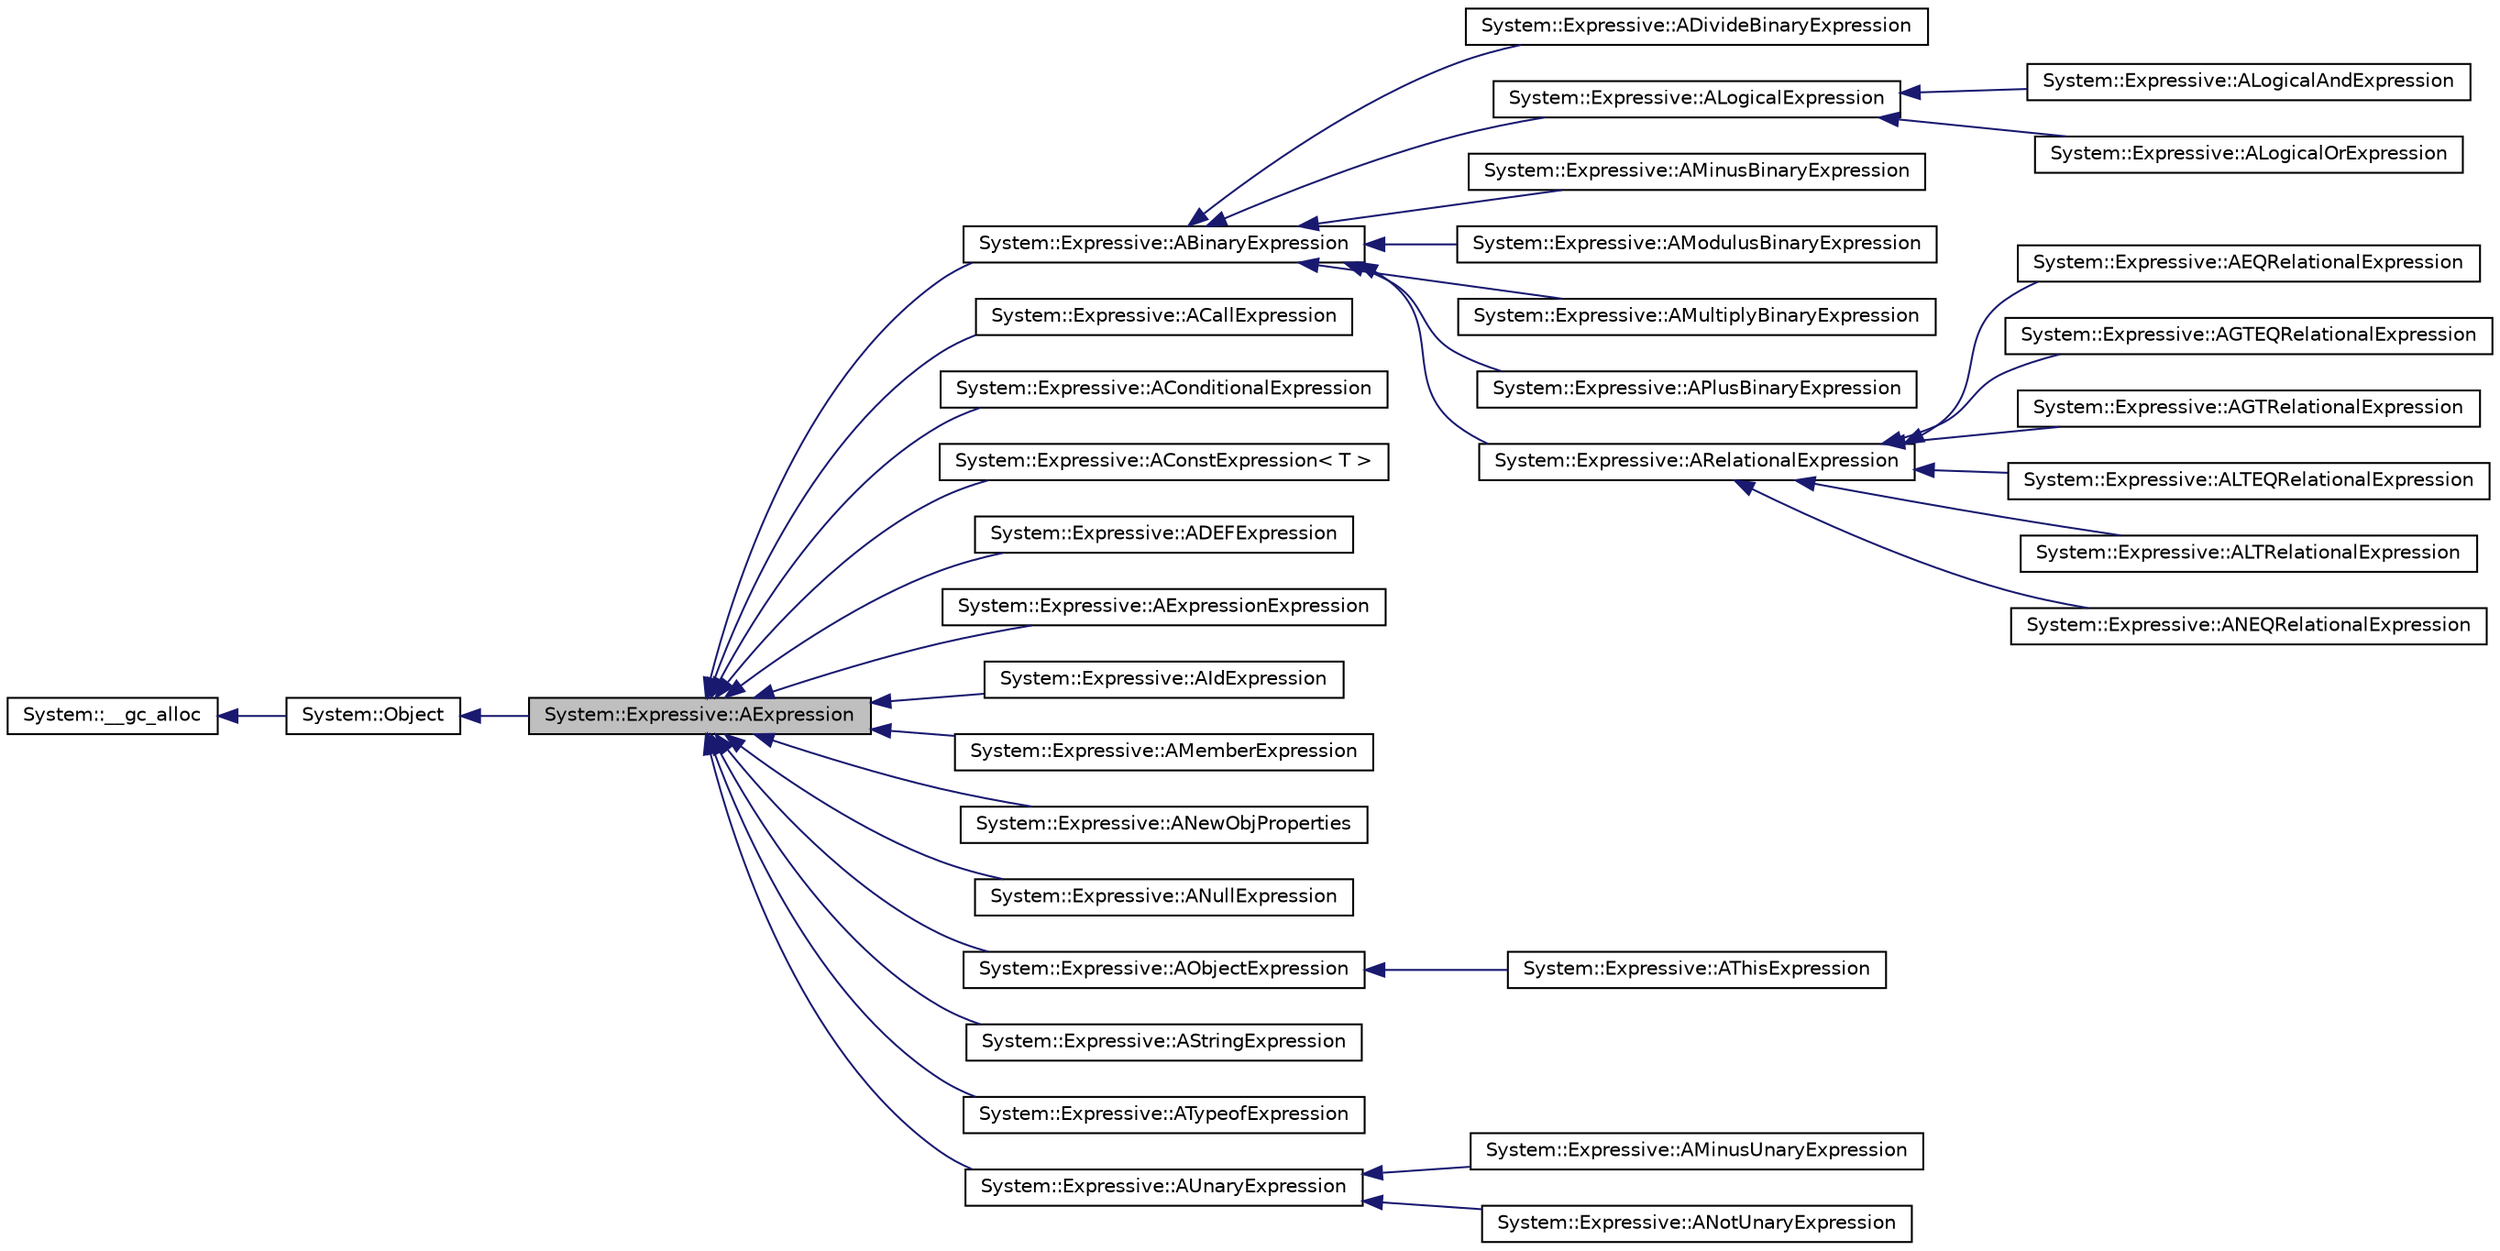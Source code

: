 digraph G
{
  edge [fontname="Helvetica",fontsize="10",labelfontname="Helvetica",labelfontsize="10"];
  node [fontname="Helvetica",fontsize="10",shape=record];
  rankdir="LR";
  Node1 [label="System::Expressive::AExpression",height=0.2,width=0.4,color="black", fillcolor="grey75", style="filled" fontcolor="black"];
  Node2 -> Node1 [dir="back",color="midnightblue",fontsize="10",style="solid",fontname="Helvetica"];
  Node2 [label="System::Object",height=0.2,width=0.4,color="black", fillcolor="white", style="filled",URL="$class_system_1_1_object.html"];
  Node3 -> Node2 [dir="back",color="midnightblue",fontsize="10",style="solid",fontname="Helvetica"];
  Node3 [label="System::__gc_alloc",height=0.2,width=0.4,color="black", fillcolor="white", style="filled",URL="$class_system_1_1____gc__alloc.html"];
  Node1 -> Node4 [dir="back",color="midnightblue",fontsize="10",style="solid",fontname="Helvetica"];
  Node4 [label="System::Expressive::ABinaryExpression",height=0.2,width=0.4,color="black", fillcolor="white", style="filled",URL="$class_system_1_1_expressive_1_1_a_binary_expression.html"];
  Node4 -> Node5 [dir="back",color="midnightblue",fontsize="10",style="solid",fontname="Helvetica"];
  Node5 [label="System::Expressive::ADivideBinaryExpression",height=0.2,width=0.4,color="black", fillcolor="white", style="filled",URL="$class_system_1_1_expressive_1_1_a_divide_binary_expression.html"];
  Node4 -> Node6 [dir="back",color="midnightblue",fontsize="10",style="solid",fontname="Helvetica"];
  Node6 [label="System::Expressive::ALogicalExpression",height=0.2,width=0.4,color="black", fillcolor="white", style="filled",URL="$class_system_1_1_expressive_1_1_a_logical_expression.html"];
  Node6 -> Node7 [dir="back",color="midnightblue",fontsize="10",style="solid",fontname="Helvetica"];
  Node7 [label="System::Expressive::ALogicalAndExpression",height=0.2,width=0.4,color="black", fillcolor="white", style="filled",URL="$class_system_1_1_expressive_1_1_a_logical_and_expression.html"];
  Node6 -> Node8 [dir="back",color="midnightblue",fontsize="10",style="solid",fontname="Helvetica"];
  Node8 [label="System::Expressive::ALogicalOrExpression",height=0.2,width=0.4,color="black", fillcolor="white", style="filled",URL="$class_system_1_1_expressive_1_1_a_logical_or_expression.html"];
  Node4 -> Node9 [dir="back",color="midnightblue",fontsize="10",style="solid",fontname="Helvetica"];
  Node9 [label="System::Expressive::AMinusBinaryExpression",height=0.2,width=0.4,color="black", fillcolor="white", style="filled",URL="$class_system_1_1_expressive_1_1_a_minus_binary_expression.html"];
  Node4 -> Node10 [dir="back",color="midnightblue",fontsize="10",style="solid",fontname="Helvetica"];
  Node10 [label="System::Expressive::AModulusBinaryExpression",height=0.2,width=0.4,color="black", fillcolor="white", style="filled",URL="$class_system_1_1_expressive_1_1_a_modulus_binary_expression.html"];
  Node4 -> Node11 [dir="back",color="midnightblue",fontsize="10",style="solid",fontname="Helvetica"];
  Node11 [label="System::Expressive::AMultiplyBinaryExpression",height=0.2,width=0.4,color="black", fillcolor="white", style="filled",URL="$class_system_1_1_expressive_1_1_a_multiply_binary_expression.html"];
  Node4 -> Node12 [dir="back",color="midnightblue",fontsize="10",style="solid",fontname="Helvetica"];
  Node12 [label="System::Expressive::APlusBinaryExpression",height=0.2,width=0.4,color="black", fillcolor="white", style="filled",URL="$class_system_1_1_expressive_1_1_a_plus_binary_expression.html"];
  Node4 -> Node13 [dir="back",color="midnightblue",fontsize="10",style="solid",fontname="Helvetica"];
  Node13 [label="System::Expressive::ARelationalExpression",height=0.2,width=0.4,color="black", fillcolor="white", style="filled",URL="$class_system_1_1_expressive_1_1_a_relational_expression.html"];
  Node13 -> Node14 [dir="back",color="midnightblue",fontsize="10",style="solid",fontname="Helvetica"];
  Node14 [label="System::Expressive::AEQRelationalExpression",height=0.2,width=0.4,color="black", fillcolor="white", style="filled",URL="$class_system_1_1_expressive_1_1_a_e_q_relational_expression.html"];
  Node13 -> Node15 [dir="back",color="midnightblue",fontsize="10",style="solid",fontname="Helvetica"];
  Node15 [label="System::Expressive::AGTEQRelationalExpression",height=0.2,width=0.4,color="black", fillcolor="white", style="filled",URL="$class_system_1_1_expressive_1_1_a_g_t_e_q_relational_expression.html"];
  Node13 -> Node16 [dir="back",color="midnightblue",fontsize="10",style="solid",fontname="Helvetica"];
  Node16 [label="System::Expressive::AGTRelationalExpression",height=0.2,width=0.4,color="black", fillcolor="white", style="filled",URL="$class_system_1_1_expressive_1_1_a_g_t_relational_expression.html"];
  Node13 -> Node17 [dir="back",color="midnightblue",fontsize="10",style="solid",fontname="Helvetica"];
  Node17 [label="System::Expressive::ALTEQRelationalExpression",height=0.2,width=0.4,color="black", fillcolor="white", style="filled",URL="$class_system_1_1_expressive_1_1_a_l_t_e_q_relational_expression.html"];
  Node13 -> Node18 [dir="back",color="midnightblue",fontsize="10",style="solid",fontname="Helvetica"];
  Node18 [label="System::Expressive::ALTRelationalExpression",height=0.2,width=0.4,color="black", fillcolor="white", style="filled",URL="$class_system_1_1_expressive_1_1_a_l_t_relational_expression.html"];
  Node13 -> Node19 [dir="back",color="midnightblue",fontsize="10",style="solid",fontname="Helvetica"];
  Node19 [label="System::Expressive::ANEQRelationalExpression",height=0.2,width=0.4,color="black", fillcolor="white", style="filled",URL="$class_system_1_1_expressive_1_1_a_n_e_q_relational_expression.html"];
  Node1 -> Node20 [dir="back",color="midnightblue",fontsize="10",style="solid",fontname="Helvetica"];
  Node20 [label="System::Expressive::ACallExpression",height=0.2,width=0.4,color="black", fillcolor="white", style="filled",URL="$class_system_1_1_expressive_1_1_a_call_expression.html"];
  Node1 -> Node21 [dir="back",color="midnightblue",fontsize="10",style="solid",fontname="Helvetica"];
  Node21 [label="System::Expressive::AConditionalExpression",height=0.2,width=0.4,color="black", fillcolor="white", style="filled",URL="$class_system_1_1_expressive_1_1_a_conditional_expression.html"];
  Node1 -> Node22 [dir="back",color="midnightblue",fontsize="10",style="solid",fontname="Helvetica"];
  Node22 [label="System::Expressive::AConstExpression\< T \>",height=0.2,width=0.4,color="black", fillcolor="white", style="filled",URL="$class_system_1_1_expressive_1_1_a_const_expression.html"];
  Node1 -> Node23 [dir="back",color="midnightblue",fontsize="10",style="solid",fontname="Helvetica"];
  Node23 [label="System::Expressive::ADEFExpression",height=0.2,width=0.4,color="black", fillcolor="white", style="filled",URL="$class_system_1_1_expressive_1_1_a_d_e_f_expression.html"];
  Node1 -> Node24 [dir="back",color="midnightblue",fontsize="10",style="solid",fontname="Helvetica"];
  Node24 [label="System::Expressive::AExpressionExpression",height=0.2,width=0.4,color="black", fillcolor="white", style="filled",URL="$class_system_1_1_expressive_1_1_a_expression_expression.html"];
  Node1 -> Node25 [dir="back",color="midnightblue",fontsize="10",style="solid",fontname="Helvetica"];
  Node25 [label="System::Expressive::AIdExpression",height=0.2,width=0.4,color="black", fillcolor="white", style="filled",URL="$class_system_1_1_expressive_1_1_a_id_expression.html"];
  Node1 -> Node26 [dir="back",color="midnightblue",fontsize="10",style="solid",fontname="Helvetica"];
  Node26 [label="System::Expressive::AMemberExpression",height=0.2,width=0.4,color="black", fillcolor="white", style="filled",URL="$class_system_1_1_expressive_1_1_a_member_expression.html"];
  Node1 -> Node27 [dir="back",color="midnightblue",fontsize="10",style="solid",fontname="Helvetica"];
  Node27 [label="System::Expressive::ANewObjProperties",height=0.2,width=0.4,color="black", fillcolor="white", style="filled",URL="$class_system_1_1_expressive_1_1_a_new_obj_properties.html"];
  Node1 -> Node28 [dir="back",color="midnightblue",fontsize="10",style="solid",fontname="Helvetica"];
  Node28 [label="System::Expressive::ANullExpression",height=0.2,width=0.4,color="black", fillcolor="white", style="filled",URL="$class_system_1_1_expressive_1_1_a_null_expression.html"];
  Node1 -> Node29 [dir="back",color="midnightblue",fontsize="10",style="solid",fontname="Helvetica"];
  Node29 [label="System::Expressive::AObjectExpression",height=0.2,width=0.4,color="black", fillcolor="white", style="filled",URL="$class_system_1_1_expressive_1_1_a_object_expression.html"];
  Node29 -> Node30 [dir="back",color="midnightblue",fontsize="10",style="solid",fontname="Helvetica"];
  Node30 [label="System::Expressive::AThisExpression",height=0.2,width=0.4,color="black", fillcolor="white", style="filled",URL="$class_system_1_1_expressive_1_1_a_this_expression.html"];
  Node1 -> Node31 [dir="back",color="midnightblue",fontsize="10",style="solid",fontname="Helvetica"];
  Node31 [label="System::Expressive::AStringExpression",height=0.2,width=0.4,color="black", fillcolor="white", style="filled",URL="$class_system_1_1_expressive_1_1_a_string_expression.html"];
  Node1 -> Node32 [dir="back",color="midnightblue",fontsize="10",style="solid",fontname="Helvetica"];
  Node32 [label="System::Expressive::ATypeofExpression",height=0.2,width=0.4,color="black", fillcolor="white", style="filled",URL="$class_system_1_1_expressive_1_1_a_typeof_expression.html"];
  Node1 -> Node33 [dir="back",color="midnightblue",fontsize="10",style="solid",fontname="Helvetica"];
  Node33 [label="System::Expressive::AUnaryExpression",height=0.2,width=0.4,color="black", fillcolor="white", style="filled",URL="$class_system_1_1_expressive_1_1_a_unary_expression.html"];
  Node33 -> Node34 [dir="back",color="midnightblue",fontsize="10",style="solid",fontname="Helvetica"];
  Node34 [label="System::Expressive::AMinusUnaryExpression",height=0.2,width=0.4,color="black", fillcolor="white", style="filled",URL="$class_system_1_1_expressive_1_1_a_minus_unary_expression.html"];
  Node33 -> Node35 [dir="back",color="midnightblue",fontsize="10",style="solid",fontname="Helvetica"];
  Node35 [label="System::Expressive::ANotUnaryExpression",height=0.2,width=0.4,color="black", fillcolor="white", style="filled",URL="$class_system_1_1_expressive_1_1_a_not_unary_expression.html"];
}
